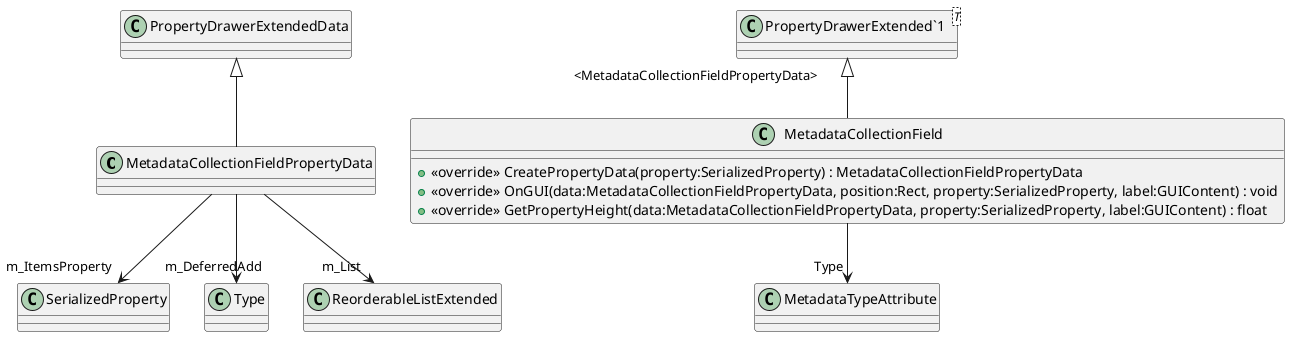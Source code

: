@startuml
class MetadataCollectionFieldPropertyData {
}
class MetadataCollectionField {
    + <<override>> CreatePropertyData(property:SerializedProperty) : MetadataCollectionFieldPropertyData
    + <<override>> OnGUI(data:MetadataCollectionFieldPropertyData, position:Rect, property:SerializedProperty, label:GUIContent) : void
    + <<override>> GetPropertyHeight(data:MetadataCollectionFieldPropertyData, property:SerializedProperty, label:GUIContent) : float
}
class "PropertyDrawerExtended`1"<T> {
}
PropertyDrawerExtendedData <|-- MetadataCollectionFieldPropertyData
MetadataCollectionFieldPropertyData --> "m_ItemsProperty" SerializedProperty
MetadataCollectionFieldPropertyData --> "m_DeferredAdd" Type
MetadataCollectionFieldPropertyData --> "m_List" ReorderableListExtended
"PropertyDrawerExtended`1" "<MetadataCollectionFieldPropertyData>" <|-- MetadataCollectionField
MetadataCollectionField --> "Type" MetadataTypeAttribute
@enduml

